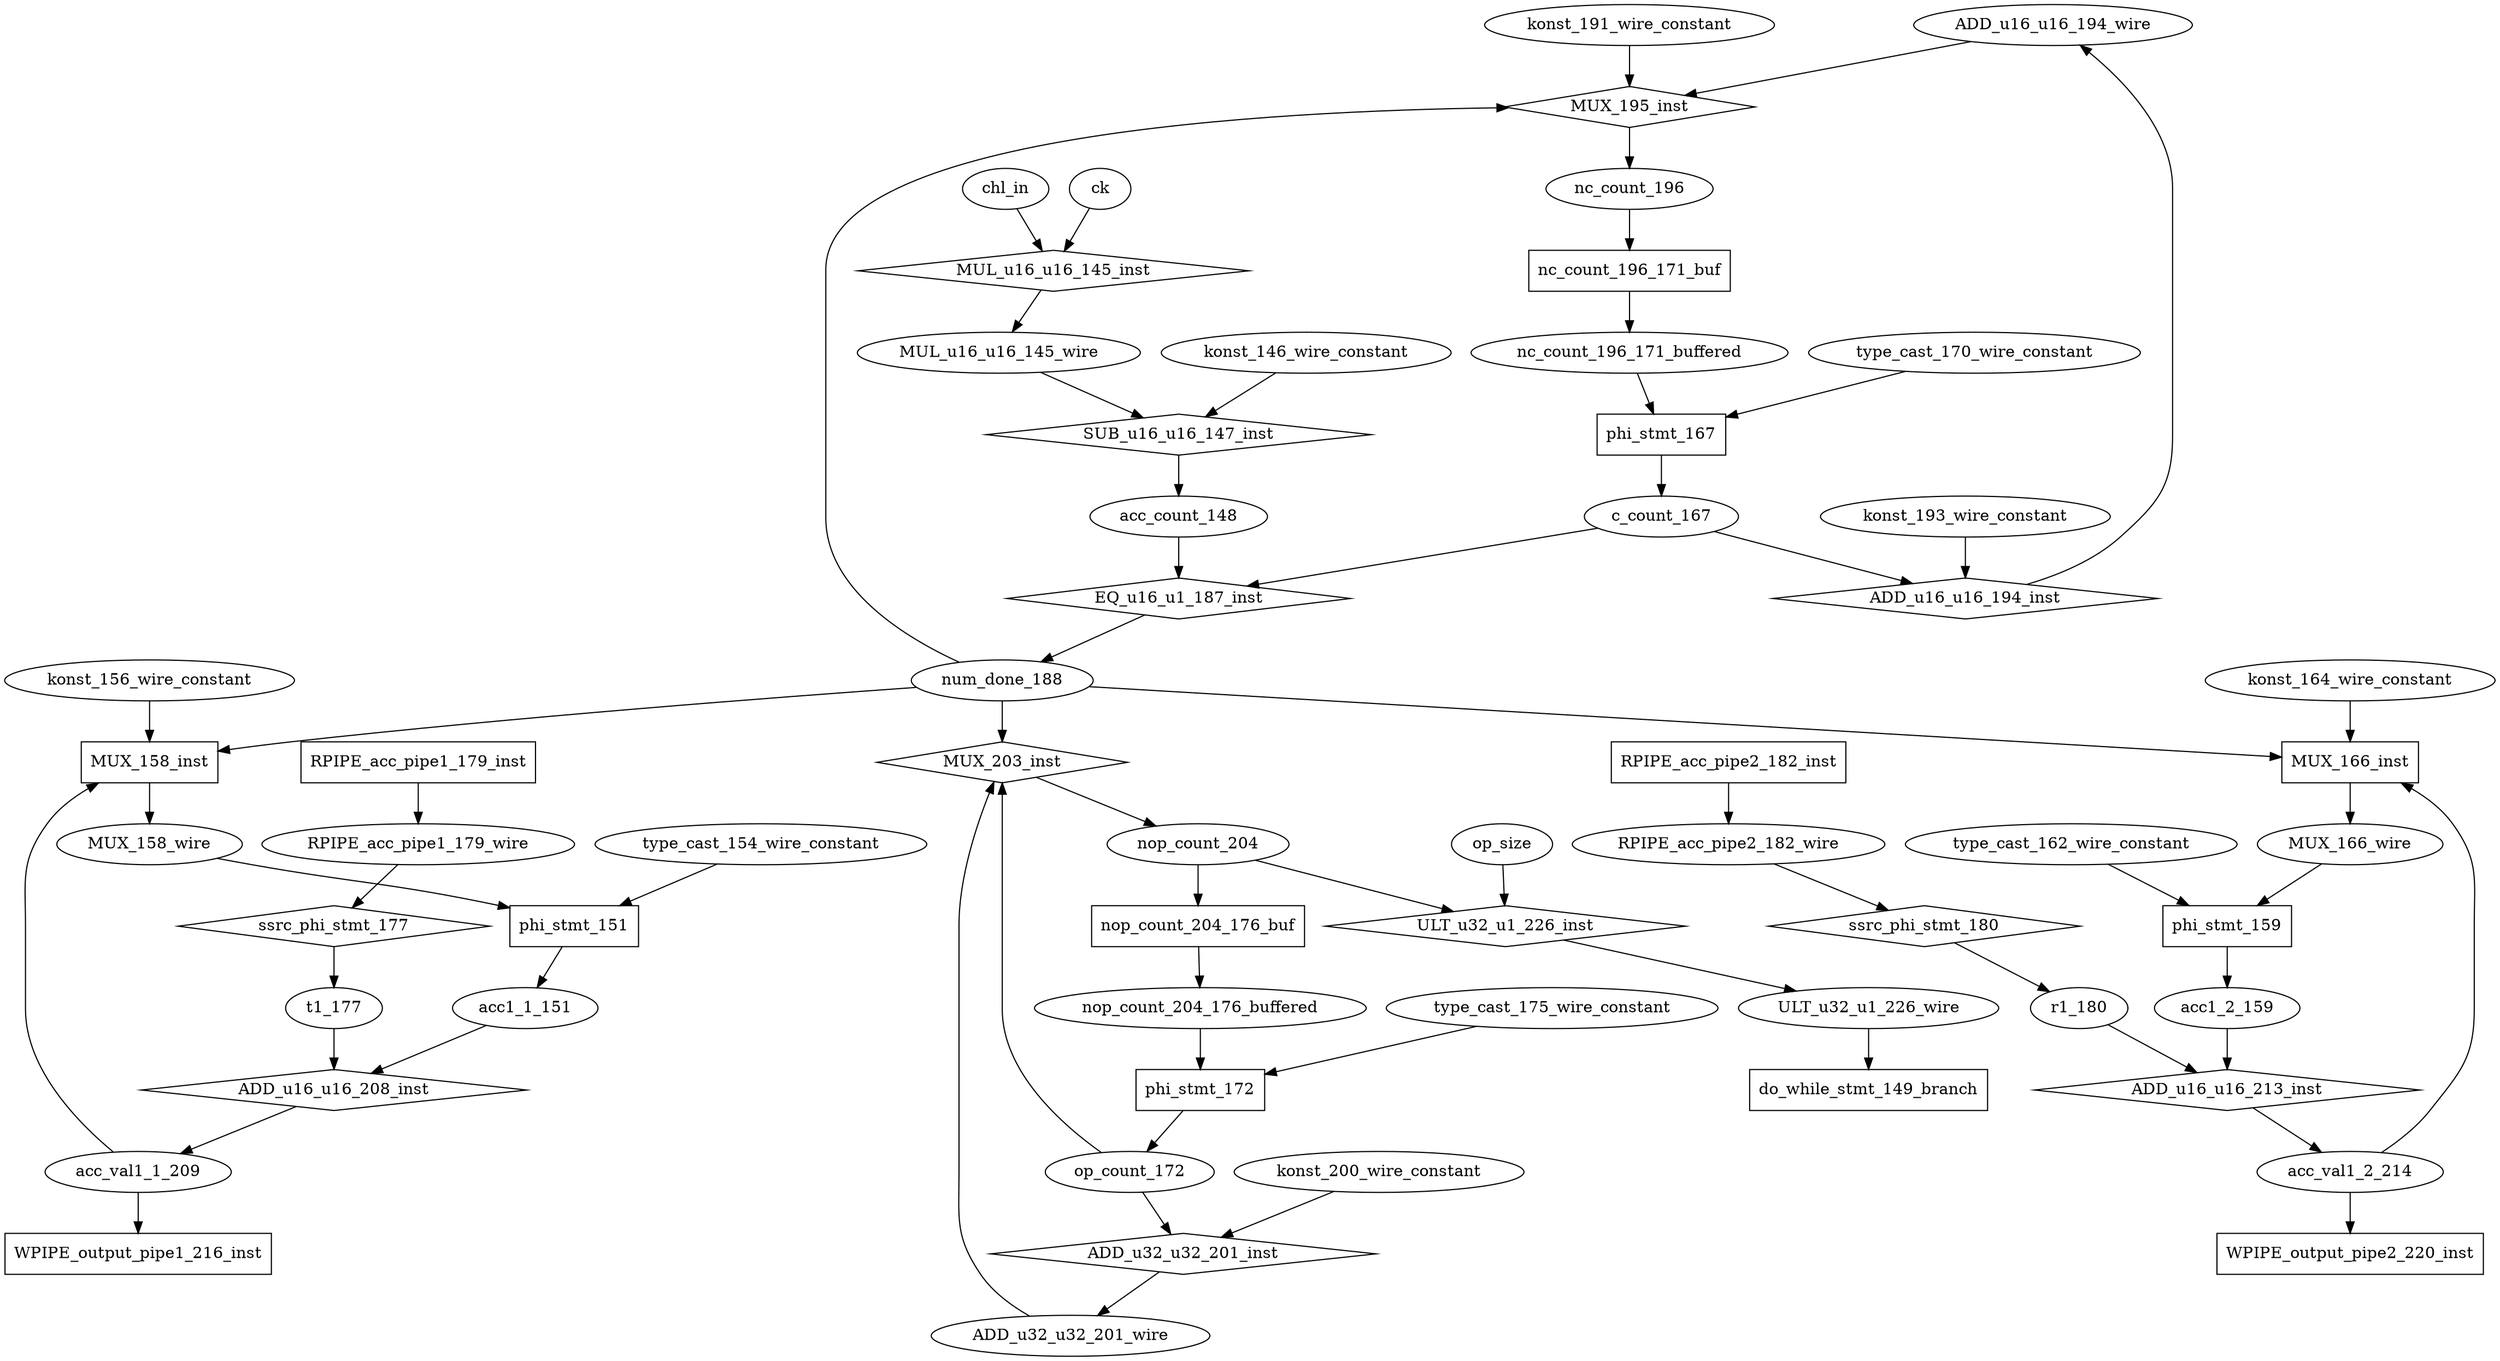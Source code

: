 digraph data_path {
  ADD_u16_u16_194_wire [shape=ellipse];
  ADD_u32_u32_201_wire [shape=ellipse];
  MUL_u16_u16_145_wire [shape=ellipse];
  MUX_158_wire [shape=ellipse];
  MUX_166_wire [shape=ellipse];
  RPIPE_acc_pipe1_179_wire [shape=ellipse];
  RPIPE_acc_pipe2_182_wire [shape=ellipse];
  ULT_u32_u1_226_wire [shape=ellipse];
  acc1_1_151 [shape=ellipse];
  acc1_2_159 [shape=ellipse];
  acc_count_148 [shape=ellipse];
  acc_val1_1_209 [shape=ellipse];
  acc_val1_2_214 [shape=ellipse];
  c_count_167 [shape=ellipse];
  konst_146_wire_constant [shape=ellipse];
  konst_156_wire_constant [shape=ellipse];
  konst_164_wire_constant [shape=ellipse];
  konst_191_wire_constant [shape=ellipse];
  konst_193_wire_constant [shape=ellipse];
  konst_200_wire_constant [shape=ellipse];
  nc_count_196 [shape=ellipse];
  nc_count_196_171_buffered [shape=ellipse];
  nop_count_204 [shape=ellipse];
  nop_count_204_176_buffered [shape=ellipse];
  num_done_188 [shape=ellipse];
  op_count_172 [shape=ellipse];
  r1_180 [shape=ellipse];
  t1_177 [shape=ellipse];
  type_cast_154_wire_constant [shape=ellipse];
  type_cast_162_wire_constant [shape=ellipse];
  type_cast_170_wire_constant [shape=ellipse];
  type_cast_175_wire_constant [shape=ellipse];
  ADD_u16_u16_194_inst [shape=diamond];
c_count_167  -> ADD_u16_u16_194_inst;
konst_193_wire_constant  -> ADD_u16_u16_194_inst;
ADD_u16_u16_194_inst -> ADD_u16_u16_194_wire;
  ADD_u16_u16_208_inst [shape=diamond];
acc1_1_151  -> ADD_u16_u16_208_inst;
t1_177  -> ADD_u16_u16_208_inst;
ADD_u16_u16_208_inst -> acc_val1_1_209;
  ADD_u16_u16_213_inst [shape=diamond];
acc1_2_159  -> ADD_u16_u16_213_inst;
r1_180  -> ADD_u16_u16_213_inst;
ADD_u16_u16_213_inst -> acc_val1_2_214;
  ADD_u32_u32_201_inst [shape=diamond];
op_count_172  -> ADD_u32_u32_201_inst;
konst_200_wire_constant  -> ADD_u32_u32_201_inst;
ADD_u32_u32_201_inst -> ADD_u32_u32_201_wire;
  EQ_u16_u1_187_inst [shape=diamond];
c_count_167  -> EQ_u16_u1_187_inst;
acc_count_148  -> EQ_u16_u1_187_inst;
EQ_u16_u1_187_inst -> num_done_188;
  MUL_u16_u16_145_inst [shape=diamond];
chl_in  -> MUL_u16_u16_145_inst;
ck  -> MUL_u16_u16_145_inst;
MUL_u16_u16_145_inst -> MUL_u16_u16_145_wire;
  MUX_158_inst [shape=rectangle];
num_done_188  -> MUX_158_inst;
konst_156_wire_constant  -> MUX_158_inst;
acc_val1_1_209  -> MUX_158_inst;
MUX_158_inst -> MUX_158_wire;
  MUX_166_inst [shape=rectangle];
num_done_188  -> MUX_166_inst;
konst_164_wire_constant  -> MUX_166_inst;
acc_val1_2_214  -> MUX_166_inst;
MUX_166_inst -> MUX_166_wire;
  MUX_195_inst [shape=diamond];
num_done_188  -> MUX_195_inst;
konst_191_wire_constant  -> MUX_195_inst;
ADD_u16_u16_194_wire  -> MUX_195_inst;
MUX_195_inst -> nc_count_196;
  MUX_203_inst [shape=diamond];
num_done_188  -> MUX_203_inst;
ADD_u32_u32_201_wire  -> MUX_203_inst;
op_count_172  -> MUX_203_inst;
MUX_203_inst -> nop_count_204;
  RPIPE_acc_pipe1_179_inst [shape=rectangle];
RPIPE_acc_pipe1_179_inst -> RPIPE_acc_pipe1_179_wire;
  RPIPE_acc_pipe2_182_inst [shape=rectangle];
RPIPE_acc_pipe2_182_inst -> RPIPE_acc_pipe2_182_wire;
  SUB_u16_u16_147_inst [shape=diamond];
MUL_u16_u16_145_wire  -> SUB_u16_u16_147_inst;
konst_146_wire_constant  -> SUB_u16_u16_147_inst;
SUB_u16_u16_147_inst -> acc_count_148;
  ULT_u32_u1_226_inst [shape=diamond];
nop_count_204  -> ULT_u32_u1_226_inst;
op_size  -> ULT_u32_u1_226_inst;
ULT_u32_u1_226_inst -> ULT_u32_u1_226_wire;
  WPIPE_output_pipe1_216_inst [shape=rectangle];
acc_val1_1_209  -> WPIPE_output_pipe1_216_inst;
  WPIPE_output_pipe2_220_inst [shape=rectangle];
acc_val1_2_214  -> WPIPE_output_pipe2_220_inst;
  do_while_stmt_149_branch [shape=rectangle];
ULT_u32_u1_226_wire  -> do_while_stmt_149_branch;
  nc_count_196_171_buf [shape=rectangle];
nc_count_196  -> nc_count_196_171_buf;
nc_count_196_171_buf -> nc_count_196_171_buffered;
  nop_count_204_176_buf [shape=rectangle];
nop_count_204  -> nop_count_204_176_buf;
nop_count_204_176_buf -> nop_count_204_176_buffered;
  phi_stmt_151 [shape=rectangle];
type_cast_154_wire_constant  -> phi_stmt_151;
MUX_158_wire  -> phi_stmt_151;
phi_stmt_151 -> acc1_1_151;
  phi_stmt_159 [shape=rectangle];
type_cast_162_wire_constant  -> phi_stmt_159;
MUX_166_wire  -> phi_stmt_159;
phi_stmt_159 -> acc1_2_159;
  phi_stmt_167 [shape=rectangle];
type_cast_170_wire_constant  -> phi_stmt_167;
nc_count_196_171_buffered  -> phi_stmt_167;
phi_stmt_167 -> c_count_167;
  phi_stmt_172 [shape=rectangle];
type_cast_175_wire_constant  -> phi_stmt_172;
nop_count_204_176_buffered  -> phi_stmt_172;
phi_stmt_172 -> op_count_172;
  ssrc_phi_stmt_177 [shape=diamond];
RPIPE_acc_pipe1_179_wire  -> ssrc_phi_stmt_177;
ssrc_phi_stmt_177 -> t1_177;
  ssrc_phi_stmt_180 [shape=diamond];
RPIPE_acc_pipe2_182_wire  -> ssrc_phi_stmt_180;
ssrc_phi_stmt_180 -> r1_180;
}
